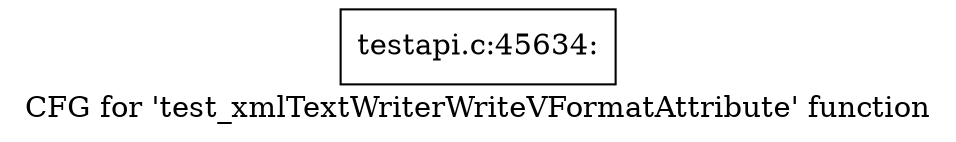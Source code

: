 digraph "CFG for 'test_xmlTextWriterWriteVFormatAttribute' function" {
	label="CFG for 'test_xmlTextWriterWriteVFormatAttribute' function";

	Node0x5929670 [shape=record,label="{testapi.c:45634:}"];
}
